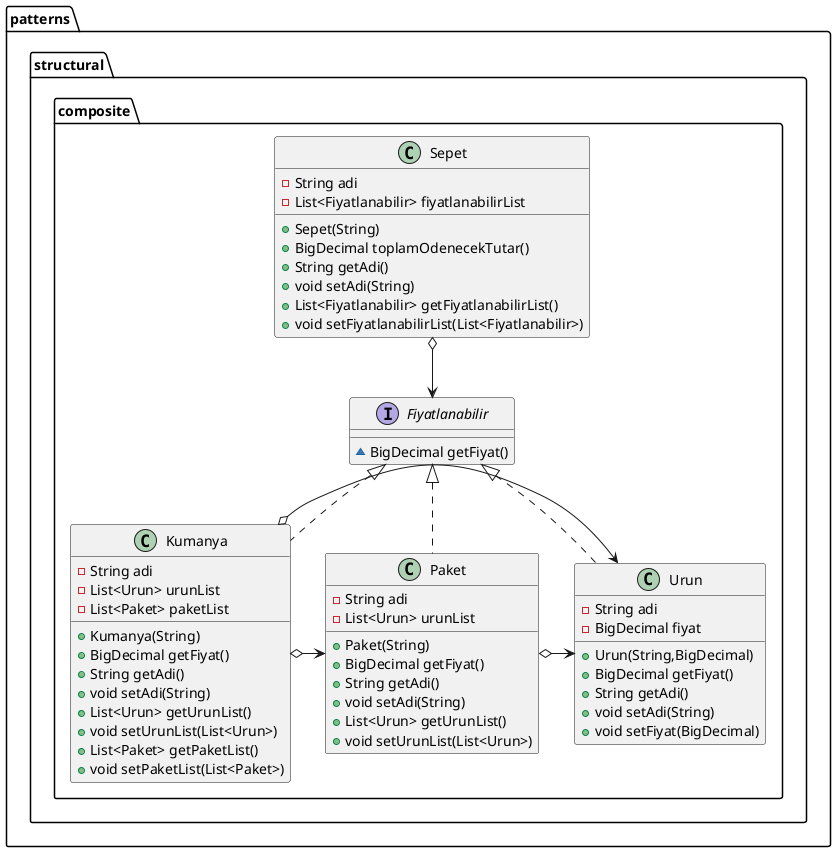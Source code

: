 @startuml
class patterns.structural.composite.Kumanya {
- String adi
- List<Urun> urunList
- List<Paket> paketList
+ Kumanya(String)
+ BigDecimal getFiyat()
+ String getAdi()
+ void setAdi(String)
+ List<Urun> getUrunList()
+ void setUrunList(List<Urun>)
+ List<Paket> getPaketList()
+ void setPaketList(List<Paket>)
}
interface patterns.structural.composite.Fiyatlanabilir {
~ BigDecimal getFiyat()
}

class patterns.structural.composite.Urun {
- String adi
- BigDecimal fiyat
+ Urun(String,BigDecimal)
+ BigDecimal getFiyat()
+ String getAdi()
+ void setAdi(String)
+ void setFiyat(BigDecimal)
}
class patterns.structural.composite.Paket {
- String adi
- List<Urun> urunList
+ Paket(String)
+ BigDecimal getFiyat()
+ String getAdi()
+ void setAdi(String)
+ List<Urun> getUrunList()
+ void setUrunList(List<Urun>)
}
class patterns.structural.composite.Sepet {
- String adi
- List<Fiyatlanabilir> fiyatlanabilirList
+ Sepet(String)
+ BigDecimal toplamOdenecekTutar()
+ String getAdi()
+ void setAdi(String)
+ List<Fiyatlanabilir> getFiyatlanabilirList()
+ void setFiyatlanabilirList(List<Fiyatlanabilir>)
}
patterns.structural.composite.Sepet o--> patterns.structural.composite.Fiyatlanabilir
patterns.structural.composite.Kumanya o-> patterns.structural.composite.Urun
patterns.structural.composite.Kumanya o-> patterns.structural.composite.Paket
patterns.structural.composite.Paket o-> patterns.structural.composite.Urun
patterns.structural.composite.Fiyatlanabilir <|.. patterns.structural.composite.Kumanya
patterns.structural.composite.Fiyatlanabilir <|.. patterns.structural.composite.Urun
patterns.structural.composite.Fiyatlanabilir <|.. patterns.structural.composite.Paket
@enduml